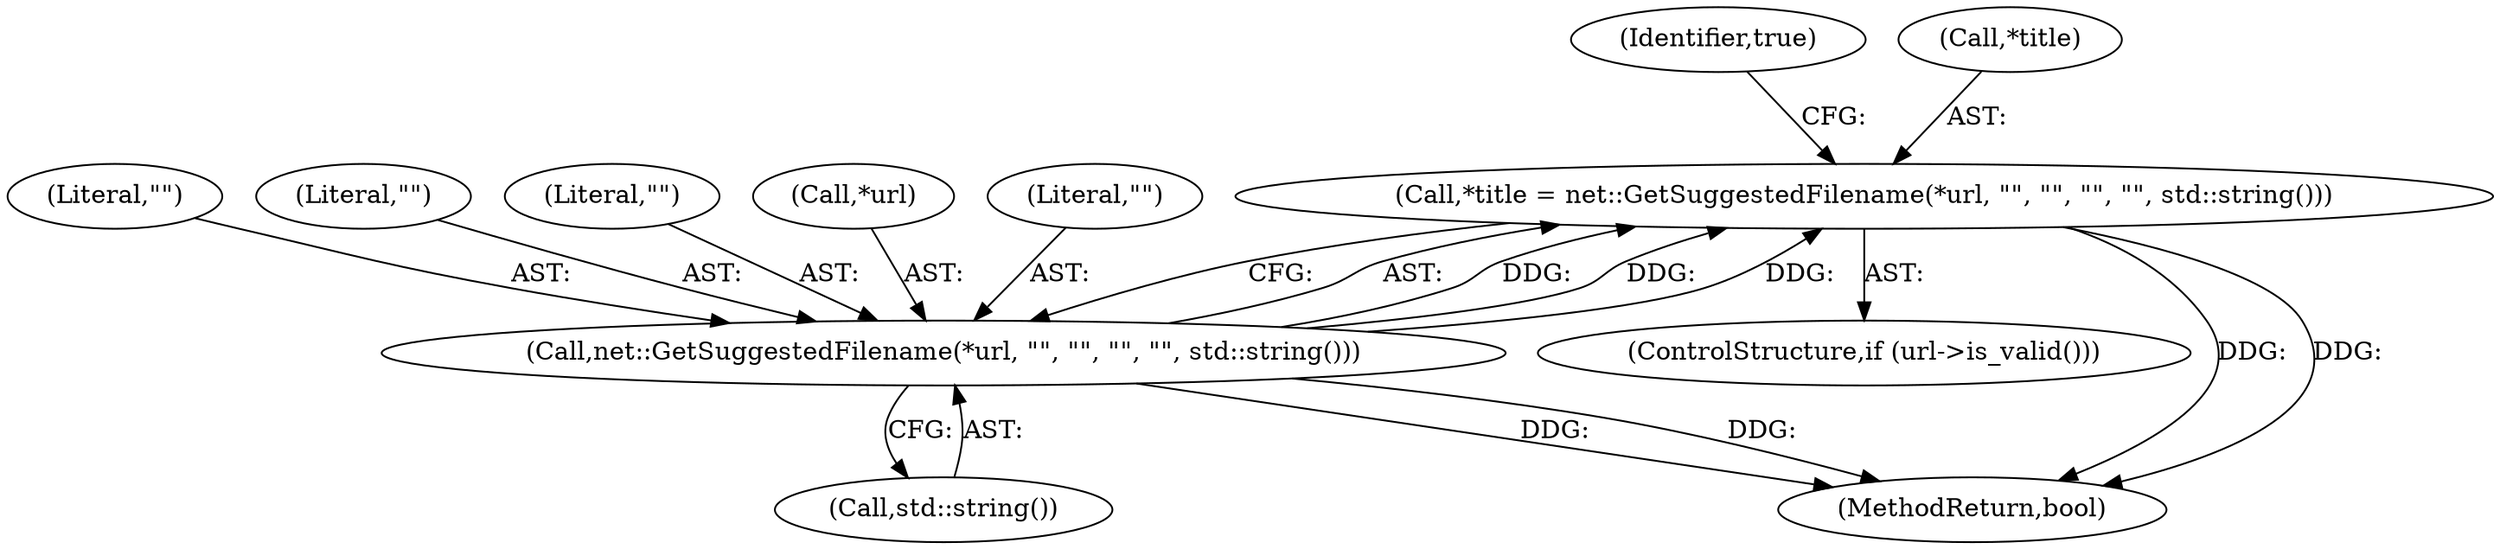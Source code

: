 digraph "0_Chrome_1161a49d663dd395bd639549c2dfe7324f847938_9@pointer" {
"1000135" [label="(Call,*title = net::GetSuggestedFilename(*url, \"\", \"\", \"\", \"\", std::string()))"];
"1000138" [label="(Call,net::GetSuggestedFilename(*url, \"\", \"\", \"\", \"\", std::string()))"];
"1000144" [label="(Literal,\"\")"];
"1000141" [label="(Literal,\"\")"];
"1000142" [label="(Literal,\"\")"];
"1000149" [label="(Identifier,true)"];
"1000139" [label="(Call,*url)"];
"1000138" [label="(Call,net::GetSuggestedFilename(*url, \"\", \"\", \"\", \"\", std::string()))"];
"1000135" [label="(Call,*title = net::GetSuggestedFilename(*url, \"\", \"\", \"\", \"\", std::string()))"];
"1000133" [label="(ControlStructure,if (url->is_valid()))"];
"1000145" [label="(Call,std::string())"];
"1000143" [label="(Literal,\"\")"];
"1000152" [label="(MethodReturn,bool)"];
"1000136" [label="(Call,*title)"];
"1000135" -> "1000133"  [label="AST: "];
"1000135" -> "1000138"  [label="CFG: "];
"1000136" -> "1000135"  [label="AST: "];
"1000138" -> "1000135"  [label="AST: "];
"1000149" -> "1000135"  [label="CFG: "];
"1000135" -> "1000152"  [label="DDG: "];
"1000135" -> "1000152"  [label="DDG: "];
"1000138" -> "1000135"  [label="DDG: "];
"1000138" -> "1000135"  [label="DDG: "];
"1000138" -> "1000135"  [label="DDG: "];
"1000138" -> "1000145"  [label="CFG: "];
"1000139" -> "1000138"  [label="AST: "];
"1000141" -> "1000138"  [label="AST: "];
"1000142" -> "1000138"  [label="AST: "];
"1000143" -> "1000138"  [label="AST: "];
"1000144" -> "1000138"  [label="AST: "];
"1000145" -> "1000138"  [label="AST: "];
"1000138" -> "1000152"  [label="DDG: "];
"1000138" -> "1000152"  [label="DDG: "];
}
